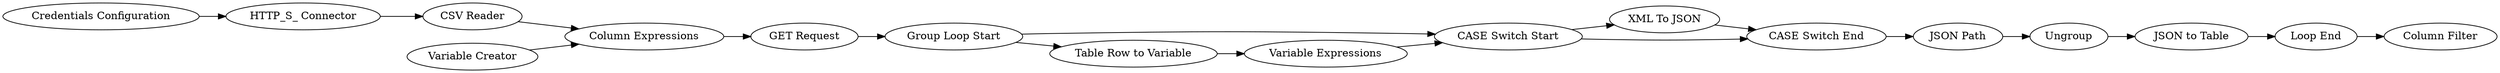 digraph {
	10 -> 40
	31 -> 21
	41 -> 42
	7 -> 8
	39 -> 37
	42 -> 10
	6 -> 14
	21 -> 32
	39 -> 31
	9 -> 39
	8 -> 6
	13 -> 14
	31 -> 32
	30 -> 31
	40 -> 43
	37 -> 30
	14 -> 9
	32 -> 41
	39 [label="Group Loop Start"]
	30 [label="Variable Expressions"]
	13 [label="Variable Creator"]
	43 [label="Column Filter"]
	7 [label="Credentials Configuration"]
	42 [label=Ungroup]
	41 [label="JSON Path"]
	31 [label="CASE Switch Start"]
	9 [label="GET Request"]
	21 [label="XML To JSON"]
	6 [label="CSV Reader"]
	8 [label="HTTP_S_ Connector"]
	40 [label="Loop End"]
	14 [label="Column Expressions"]
	37 [label="Table Row to Variable"]
	32 [label="CASE Switch End"]
	10 [label="JSON to Table"]
	rankdir=LR
}
